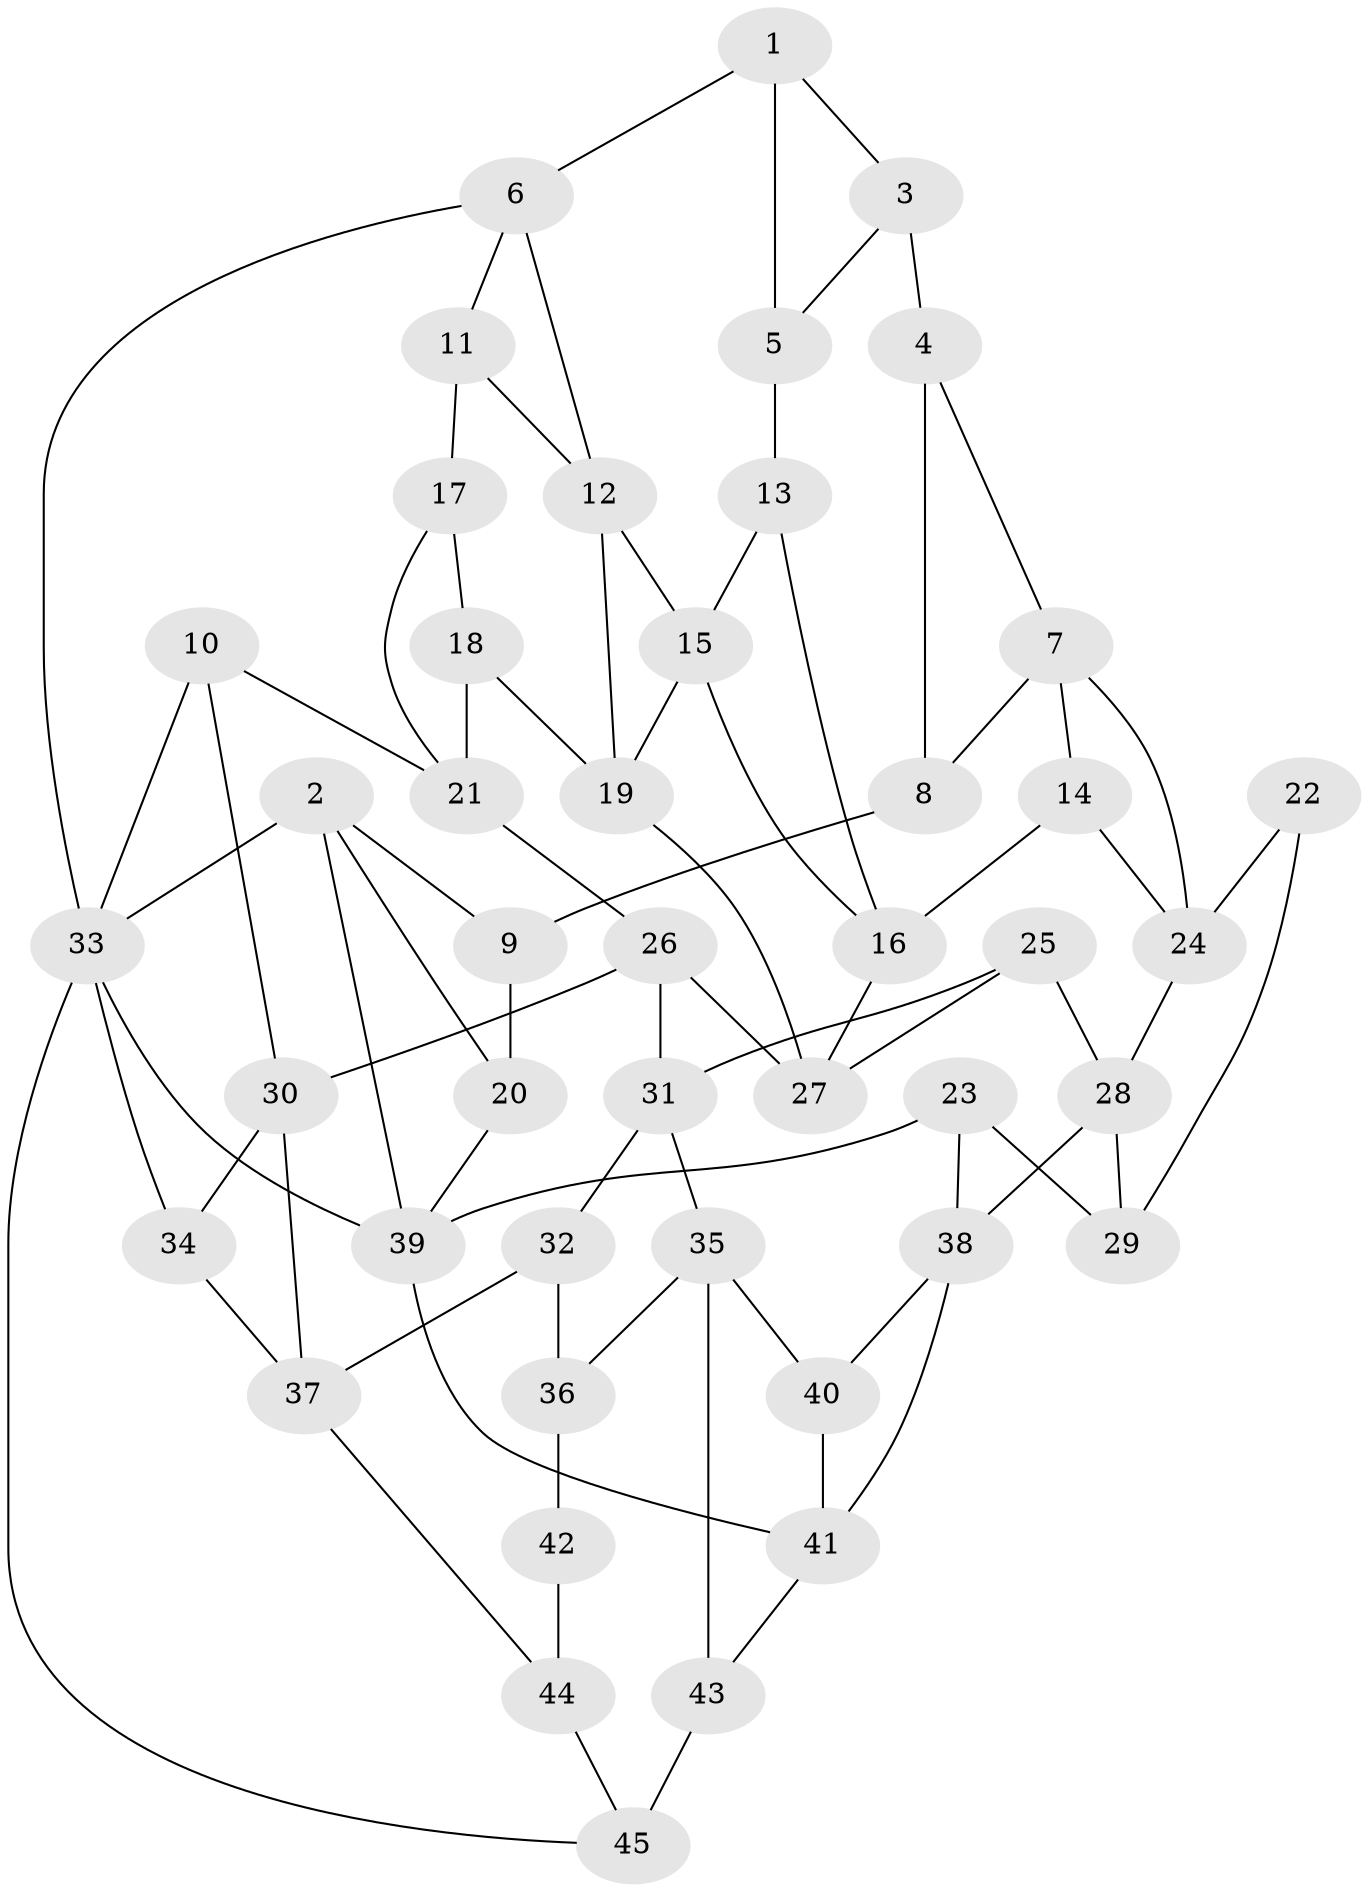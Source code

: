 // original degree distribution, {3: 0.022222222222222223, 4: 0.26666666666666666, 5: 0.4666666666666667, 6: 0.24444444444444444}
// Generated by graph-tools (version 1.1) at 2025/38/03/04/25 23:38:32]
// undirected, 45 vertices, 78 edges
graph export_dot {
  node [color=gray90,style=filled];
  1;
  2;
  3;
  4;
  5;
  6;
  7;
  8;
  9;
  10;
  11;
  12;
  13;
  14;
  15;
  16;
  17;
  18;
  19;
  20;
  21;
  22;
  23;
  24;
  25;
  26;
  27;
  28;
  29;
  30;
  31;
  32;
  33;
  34;
  35;
  36;
  37;
  38;
  39;
  40;
  41;
  42;
  43;
  44;
  45;
  1 -- 3 [weight=1.0];
  1 -- 5 [weight=1.0];
  1 -- 6 [weight=1.0];
  2 -- 9 [weight=1.0];
  2 -- 20 [weight=1.0];
  2 -- 33 [weight=1.0];
  2 -- 39 [weight=1.0];
  3 -- 4 [weight=2.0];
  3 -- 5 [weight=1.0];
  4 -- 7 [weight=1.0];
  4 -- 8 [weight=1.0];
  5 -- 13 [weight=2.0];
  6 -- 11 [weight=1.0];
  6 -- 12 [weight=1.0];
  6 -- 33 [weight=1.0];
  7 -- 8 [weight=1.0];
  7 -- 14 [weight=1.0];
  7 -- 24 [weight=1.0];
  8 -- 9 [weight=2.0];
  9 -- 20 [weight=2.0];
  10 -- 21 [weight=1.0];
  10 -- 30 [weight=1.0];
  10 -- 33 [weight=1.0];
  11 -- 12 [weight=1.0];
  11 -- 17 [weight=2.0];
  12 -- 15 [weight=1.0];
  12 -- 19 [weight=1.0];
  13 -- 15 [weight=1.0];
  13 -- 16 [weight=1.0];
  14 -- 16 [weight=1.0];
  14 -- 24 [weight=1.0];
  15 -- 16 [weight=1.0];
  15 -- 19 [weight=1.0];
  16 -- 27 [weight=1.0];
  17 -- 18 [weight=1.0];
  17 -- 21 [weight=1.0];
  18 -- 19 [weight=1.0];
  18 -- 21 [weight=1.0];
  19 -- 27 [weight=1.0];
  20 -- 39 [weight=1.0];
  21 -- 26 [weight=1.0];
  22 -- 24 [weight=1.0];
  22 -- 29 [weight=2.0];
  23 -- 29 [weight=1.0];
  23 -- 38 [weight=1.0];
  23 -- 39 [weight=1.0];
  24 -- 28 [weight=1.0];
  25 -- 27 [weight=1.0];
  25 -- 28 [weight=1.0];
  25 -- 31 [weight=1.0];
  26 -- 27 [weight=1.0];
  26 -- 30 [weight=1.0];
  26 -- 31 [weight=1.0];
  28 -- 29 [weight=1.0];
  28 -- 38 [weight=1.0];
  30 -- 34 [weight=1.0];
  30 -- 37 [weight=1.0];
  31 -- 32 [weight=1.0];
  31 -- 35 [weight=1.0];
  32 -- 36 [weight=1.0];
  32 -- 37 [weight=1.0];
  33 -- 34 [weight=1.0];
  33 -- 39 [weight=1.0];
  33 -- 45 [weight=1.0];
  34 -- 37 [weight=1.0];
  35 -- 36 [weight=1.0];
  35 -- 40 [weight=1.0];
  35 -- 43 [weight=1.0];
  36 -- 42 [weight=2.0];
  37 -- 44 [weight=1.0];
  38 -- 40 [weight=1.0];
  38 -- 41 [weight=1.0];
  39 -- 41 [weight=1.0];
  40 -- 41 [weight=2.0];
  41 -- 43 [weight=1.0];
  42 -- 44 [weight=2.0];
  43 -- 45 [weight=2.0];
  44 -- 45 [weight=1.0];
}
